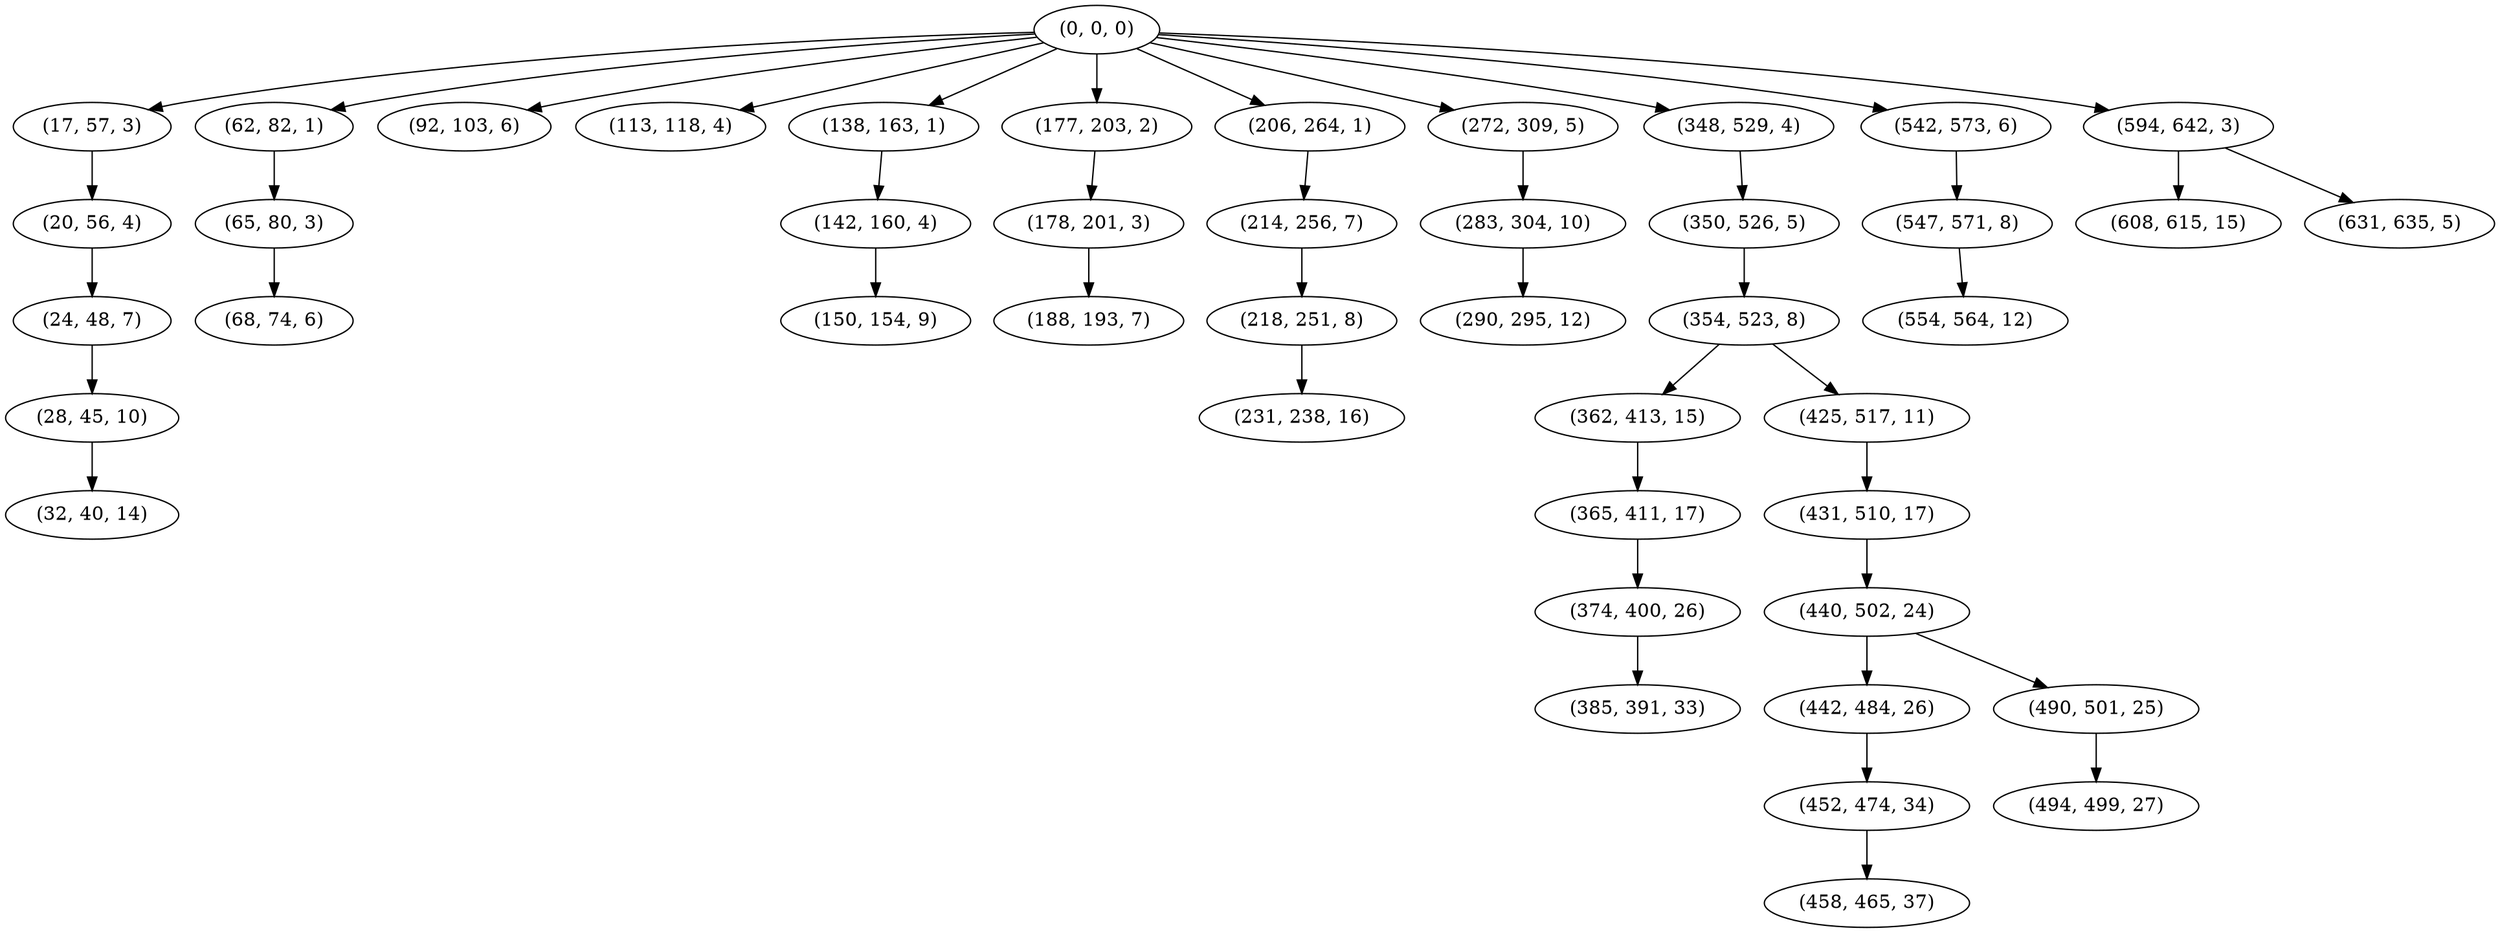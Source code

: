digraph tree {
    "(0, 0, 0)";
    "(17, 57, 3)";
    "(20, 56, 4)";
    "(24, 48, 7)";
    "(28, 45, 10)";
    "(32, 40, 14)";
    "(62, 82, 1)";
    "(65, 80, 3)";
    "(68, 74, 6)";
    "(92, 103, 6)";
    "(113, 118, 4)";
    "(138, 163, 1)";
    "(142, 160, 4)";
    "(150, 154, 9)";
    "(177, 203, 2)";
    "(178, 201, 3)";
    "(188, 193, 7)";
    "(206, 264, 1)";
    "(214, 256, 7)";
    "(218, 251, 8)";
    "(231, 238, 16)";
    "(272, 309, 5)";
    "(283, 304, 10)";
    "(290, 295, 12)";
    "(348, 529, 4)";
    "(350, 526, 5)";
    "(354, 523, 8)";
    "(362, 413, 15)";
    "(365, 411, 17)";
    "(374, 400, 26)";
    "(385, 391, 33)";
    "(425, 517, 11)";
    "(431, 510, 17)";
    "(440, 502, 24)";
    "(442, 484, 26)";
    "(452, 474, 34)";
    "(458, 465, 37)";
    "(490, 501, 25)";
    "(494, 499, 27)";
    "(542, 573, 6)";
    "(547, 571, 8)";
    "(554, 564, 12)";
    "(594, 642, 3)";
    "(608, 615, 15)";
    "(631, 635, 5)";
    "(0, 0, 0)" -> "(17, 57, 3)";
    "(0, 0, 0)" -> "(62, 82, 1)";
    "(0, 0, 0)" -> "(92, 103, 6)";
    "(0, 0, 0)" -> "(113, 118, 4)";
    "(0, 0, 0)" -> "(138, 163, 1)";
    "(0, 0, 0)" -> "(177, 203, 2)";
    "(0, 0, 0)" -> "(206, 264, 1)";
    "(0, 0, 0)" -> "(272, 309, 5)";
    "(0, 0, 0)" -> "(348, 529, 4)";
    "(0, 0, 0)" -> "(542, 573, 6)";
    "(0, 0, 0)" -> "(594, 642, 3)";
    "(17, 57, 3)" -> "(20, 56, 4)";
    "(20, 56, 4)" -> "(24, 48, 7)";
    "(24, 48, 7)" -> "(28, 45, 10)";
    "(28, 45, 10)" -> "(32, 40, 14)";
    "(62, 82, 1)" -> "(65, 80, 3)";
    "(65, 80, 3)" -> "(68, 74, 6)";
    "(138, 163, 1)" -> "(142, 160, 4)";
    "(142, 160, 4)" -> "(150, 154, 9)";
    "(177, 203, 2)" -> "(178, 201, 3)";
    "(178, 201, 3)" -> "(188, 193, 7)";
    "(206, 264, 1)" -> "(214, 256, 7)";
    "(214, 256, 7)" -> "(218, 251, 8)";
    "(218, 251, 8)" -> "(231, 238, 16)";
    "(272, 309, 5)" -> "(283, 304, 10)";
    "(283, 304, 10)" -> "(290, 295, 12)";
    "(348, 529, 4)" -> "(350, 526, 5)";
    "(350, 526, 5)" -> "(354, 523, 8)";
    "(354, 523, 8)" -> "(362, 413, 15)";
    "(354, 523, 8)" -> "(425, 517, 11)";
    "(362, 413, 15)" -> "(365, 411, 17)";
    "(365, 411, 17)" -> "(374, 400, 26)";
    "(374, 400, 26)" -> "(385, 391, 33)";
    "(425, 517, 11)" -> "(431, 510, 17)";
    "(431, 510, 17)" -> "(440, 502, 24)";
    "(440, 502, 24)" -> "(442, 484, 26)";
    "(440, 502, 24)" -> "(490, 501, 25)";
    "(442, 484, 26)" -> "(452, 474, 34)";
    "(452, 474, 34)" -> "(458, 465, 37)";
    "(490, 501, 25)" -> "(494, 499, 27)";
    "(542, 573, 6)" -> "(547, 571, 8)";
    "(547, 571, 8)" -> "(554, 564, 12)";
    "(594, 642, 3)" -> "(608, 615, 15)";
    "(594, 642, 3)" -> "(631, 635, 5)";
}
